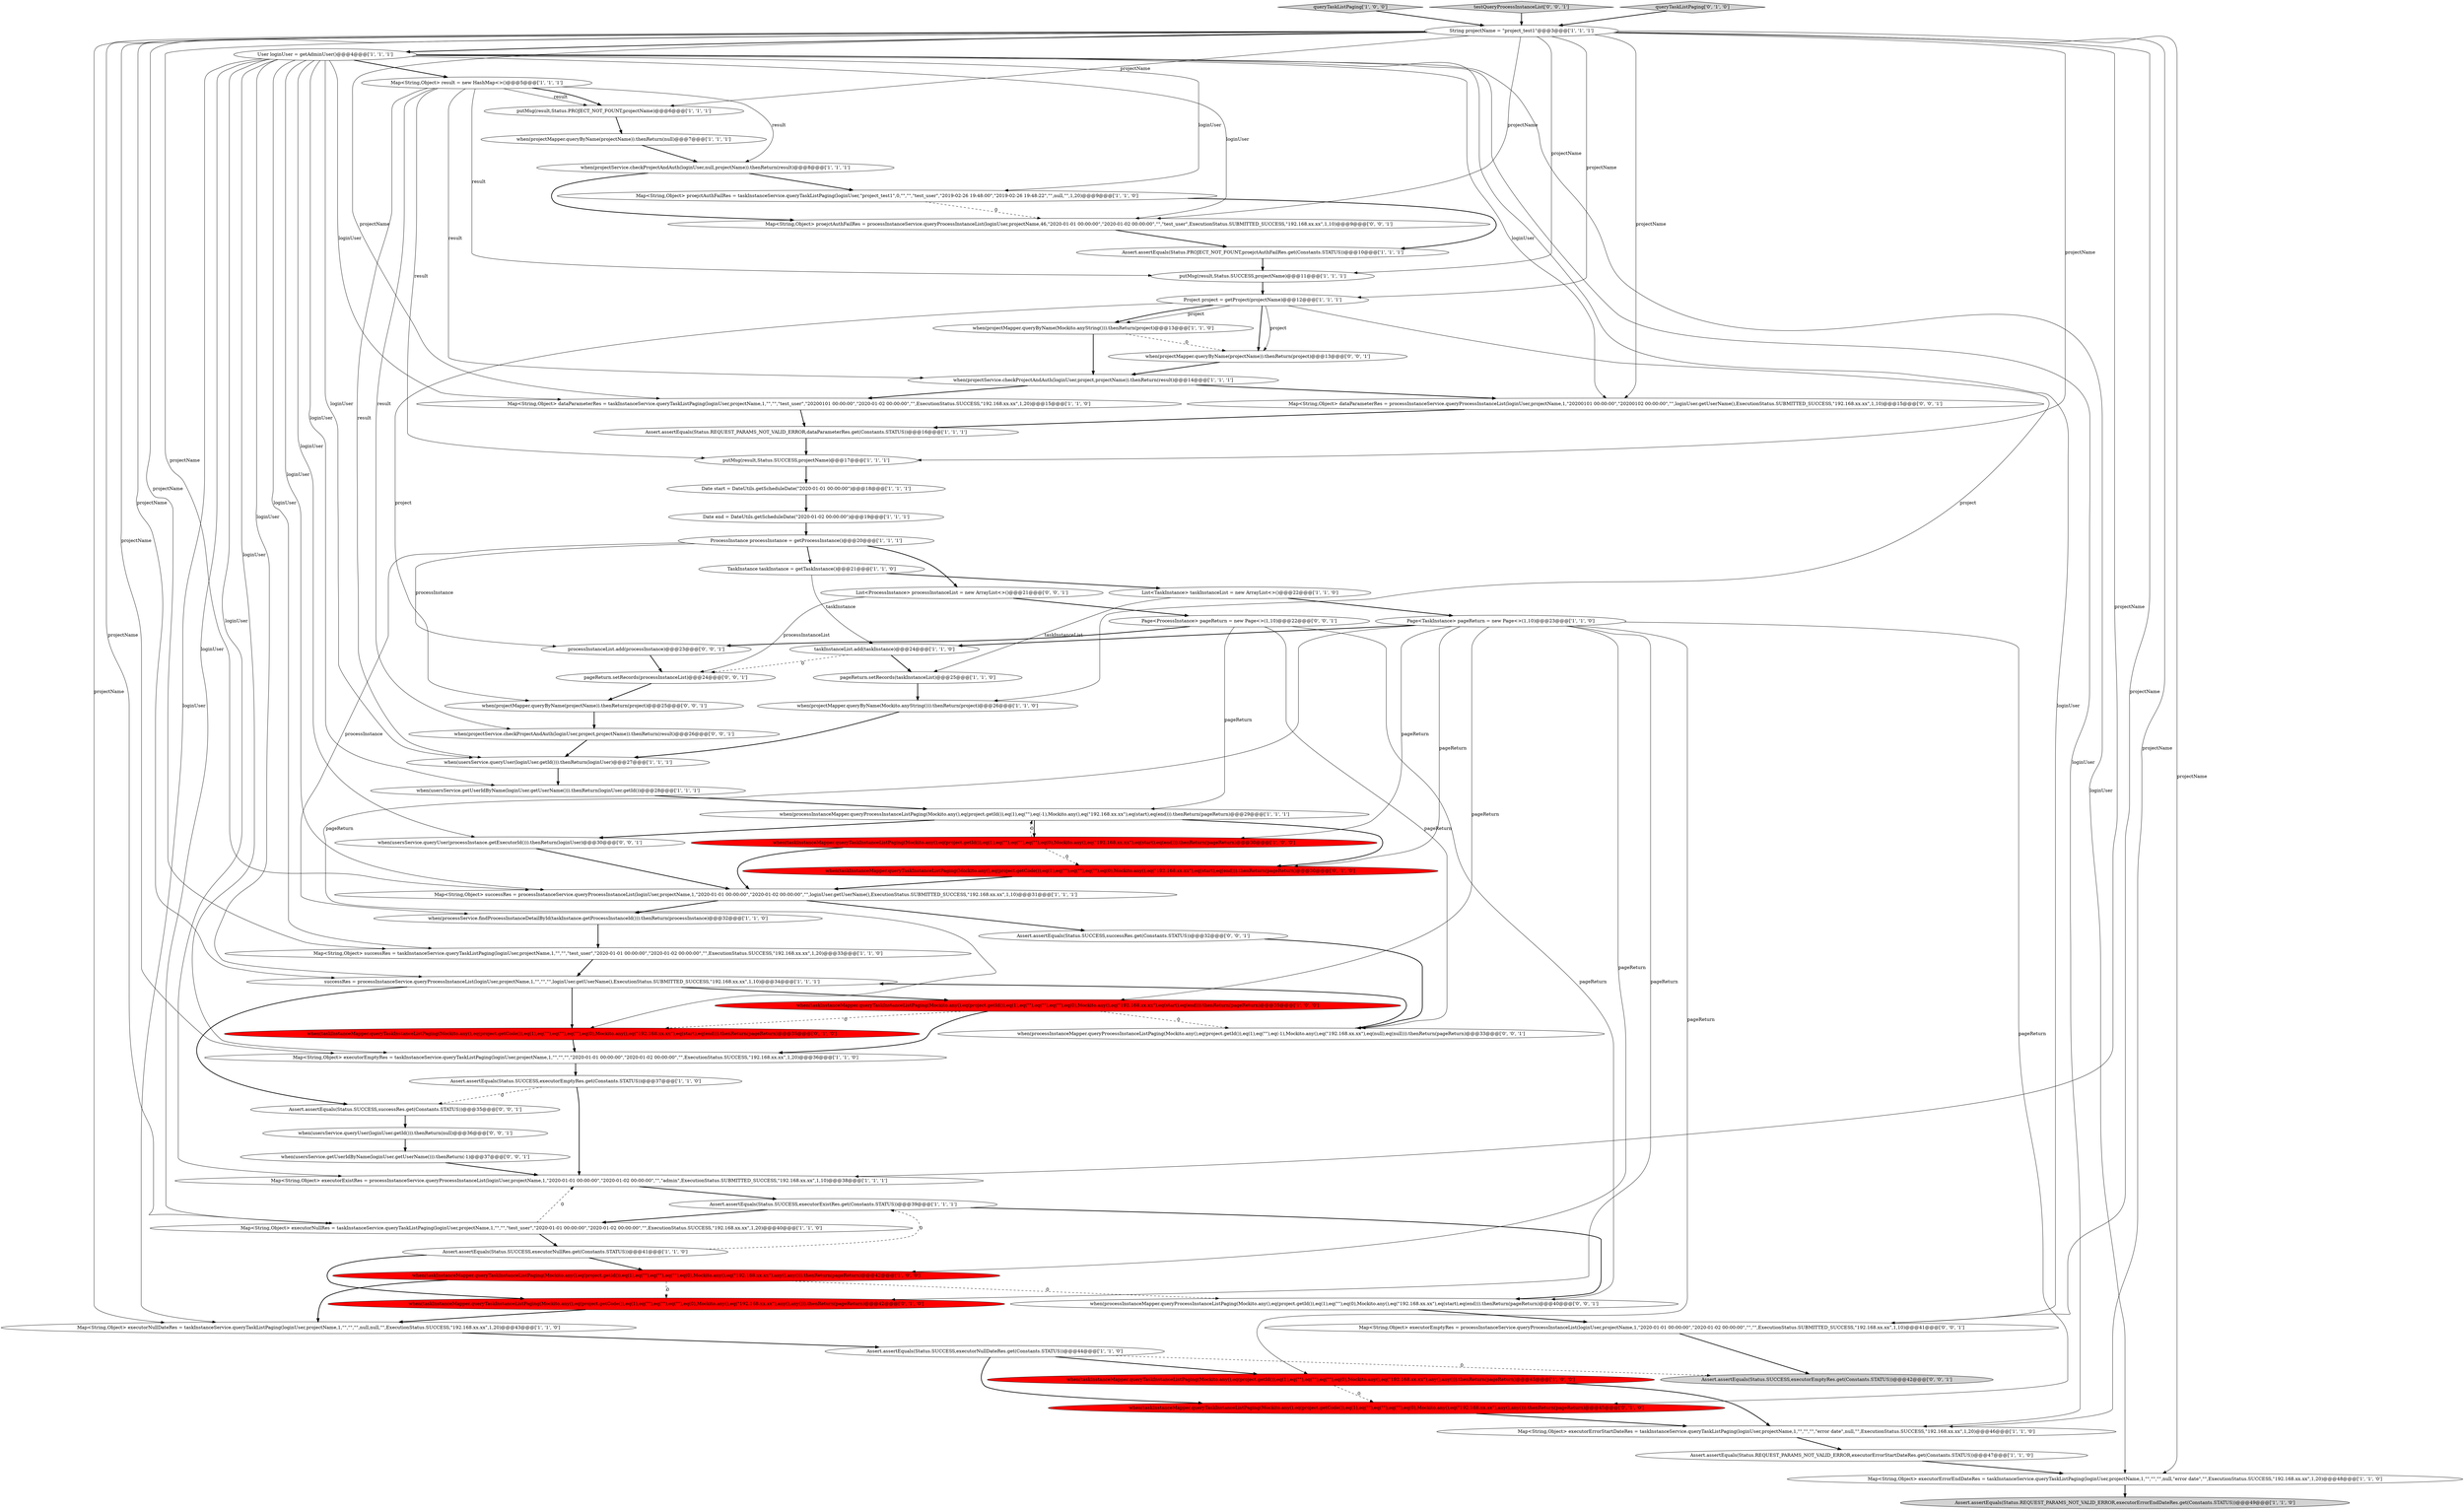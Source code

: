 digraph {
31 [style = filled, label = "when(projectMapper.queryByName(projectName)).thenReturn(null)@@@7@@@['1', '1', '1']", fillcolor = white, shape = ellipse image = "AAA0AAABBB1BBB"];
45 [style = filled, label = "Project project = getProject(projectName)@@@12@@@['1', '1', '1']", fillcolor = white, shape = ellipse image = "AAA0AAABBB1BBB"];
37 [style = filled, label = "Assert.assertEquals(Status.SUCCESS,executorEmptyRes.get(Constants.STATUS))@@@37@@@['1', '1', '0']", fillcolor = white, shape = ellipse image = "AAA0AAABBB1BBB"];
58 [style = filled, label = "when(usersService.getUserIdByName(loginUser.getUserName())).thenReturn(-1)@@@37@@@['0', '0', '1']", fillcolor = white, shape = ellipse image = "AAA0AAABBB3BBB"];
71 [style = filled, label = "List<ProcessInstance> processInstanceList = new ArrayList<>()@@@21@@@['0', '0', '1']", fillcolor = white, shape = ellipse image = "AAA0AAABBB3BBB"];
15 [style = filled, label = "String projectName = \"project_test1\"@@@3@@@['1', '1', '1']", fillcolor = white, shape = ellipse image = "AAA0AAABBB1BBB"];
41 [style = filled, label = "Map<String,Object> executorNullRes = taskInstanceService.queryTaskListPaging(loginUser,projectName,1,\"\",\"\",\"test_user\",\"2020-01-01 00:00:00\",\"2020-01-02 00:00:00\",\"\",ExecutionStatus.SUCCESS,\"192.168.xx.xx\",1,20)@@@40@@@['1', '1', '0']", fillcolor = white, shape = ellipse image = "AAA0AAABBB1BBB"];
46 [style = filled, label = "when(usersService.getUserIdByName(loginUser.getUserName())).thenReturn(loginUser.getId())@@@28@@@['1', '1', '1']", fillcolor = white, shape = ellipse image = "AAA0AAABBB1BBB"];
42 [style = filled, label = "Map<String,Object> executorNullDateRes = taskInstanceService.queryTaskListPaging(loginUser,projectName,1,\"\",\"\",\"\",null,null,\"\",ExecutionStatus.SUCCESS,\"192.168.xx.xx\",1,20)@@@43@@@['1', '1', '0']", fillcolor = white, shape = ellipse image = "AAA0AAABBB1BBB"];
12 [style = filled, label = "Map<String,Object> result = new HashMap<>()@@@5@@@['1', '1', '1']", fillcolor = white, shape = ellipse image = "AAA0AAABBB1BBB"];
49 [style = filled, label = "when(taskInstanceMapper.queryTaskInstanceListPaging(Mockito.any(),eq(project.getCode()),eq(1),eq(\"\"),eq(\"\"),eq(\"\"),eq(0),Mockito.any(),eq(\"192.168.xx.xx\"),any(),any())).thenReturn(pageReturn)@@@45@@@['0', '1', '0']", fillcolor = red, shape = ellipse image = "AAA1AAABBB2BBB"];
25 [style = filled, label = "when(taskInstanceMapper.queryTaskInstanceListPaging(Mockito.any(),eq(project.getId()),eq(1),eq(\"\"),eq(\"\"),eq(\"\"),eq(0),Mockito.any(),eq(\"192.168.xx.xx\"),any(),any())).thenReturn(pageReturn)@@@45@@@['1', '0', '0']", fillcolor = red, shape = ellipse image = "AAA1AAABBB1BBB"];
65 [style = filled, label = "when(processInstanceMapper.queryProcessInstanceListPaging(Mockito.any(),eq(project.getId()),eq(1),eq(\"\"),eq(0),Mockito.any(),eq(\"192.168.xx.xx\"),eq(start),eq(end))).thenReturn(pageReturn)@@@40@@@['0', '0', '1']", fillcolor = white, shape = ellipse image = "AAA0AAABBB3BBB"];
33 [style = filled, label = "Assert.assertEquals(Status.SUCCESS,executorExistRes.get(Constants.STATUS))@@@39@@@['1', '1', '1']", fillcolor = white, shape = ellipse image = "AAA0AAABBB1BBB"];
16 [style = filled, label = "Date start = DateUtils.getScheduleDate(\"2020-01-01 00:00:00\")@@@18@@@['1', '1', '1']", fillcolor = white, shape = ellipse image = "AAA0AAABBB1BBB"];
47 [style = filled, label = "Assert.assertEquals(Status.SUCCESS,executorNullRes.get(Constants.STATUS))@@@41@@@['1', '1', '0']", fillcolor = white, shape = ellipse image = "AAA0AAABBB1BBB"];
50 [style = filled, label = "when(taskInstanceMapper.queryTaskInstanceListPaging(Mockito.any(),eq(project.getCode()),eq(1),eq(\"\"),eq(\"\"),eq(\"\"),eq(0),Mockito.any(),eq(\"192.168.xx.xx\"),any(),any())).thenReturn(pageReturn)@@@42@@@['0', '1', '0']", fillcolor = red, shape = ellipse image = "AAA1AAABBB2BBB"];
2 [style = filled, label = "when(processService.findProcessInstanceDetailById(taskInstance.getProcessInstanceId())).thenReturn(processInstance)@@@32@@@['1', '1', '0']", fillcolor = white, shape = ellipse image = "AAA0AAABBB1BBB"];
51 [style = filled, label = "when(taskInstanceMapper.queryTaskInstanceListPaging(Mockito.any(),eq(project.getCode()),eq(1),eq(\"\"),eq(\"\"),eq(\"\"),eq(0),Mockito.any(),eq(\"192.168.xx.xx\"),eq(start),eq(end))).thenReturn(pageReturn)@@@35@@@['0', '1', '0']", fillcolor = red, shape = ellipse image = "AAA1AAABBB2BBB"];
57 [style = filled, label = "Map<String,Object> proejctAuthFailRes = processInstanceService.queryProcessInstanceList(loginUser,projectName,46,\"2020-01-01 00:00:00\",\"2020-01-02 00:00:00\",\"\",\"test_user\",ExecutionStatus.SUBMITTED_SUCCESS,\"192.168.xx.xx\",1,10)@@@9@@@['0', '0', '1']", fillcolor = white, shape = ellipse image = "AAA0AAABBB3BBB"];
17 [style = filled, label = "Assert.assertEquals(Status.REQUEST_PARAMS_NOT_VALID_ERROR,dataParameterRes.get(Constants.STATUS))@@@16@@@['1', '1', '1']", fillcolor = white, shape = ellipse image = "AAA0AAABBB1BBB"];
35 [style = filled, label = "TaskInstance taskInstance = getTaskInstance()@@@21@@@['1', '1', '0']", fillcolor = white, shape = ellipse image = "AAA0AAABBB1BBB"];
40 [style = filled, label = "putMsg(result,Status.SUCCESS,projectName)@@@17@@@['1', '1', '1']", fillcolor = white, shape = ellipse image = "AAA0AAABBB1BBB"];
23 [style = filled, label = "Date end = DateUtils.getScheduleDate(\"2020-01-02 00:00:00\")@@@19@@@['1', '1', '1']", fillcolor = white, shape = ellipse image = "AAA0AAABBB1BBB"];
13 [style = filled, label = "Map<String,Object> successRes = taskInstanceService.queryTaskListPaging(loginUser,projectName,1,\"\",\"\",\"test_user\",\"2020-01-01 00:00:00\",\"2020-01-02 00:00:00\",\"\",ExecutionStatus.SUCCESS,\"192.168.xx.xx\",1,20)@@@33@@@['1', '1', '0']", fillcolor = white, shape = ellipse image = "AAA0AAABBB1BBB"];
26 [style = filled, label = "Map<String,Object> executorExistRes = processInstanceService.queryProcessInstanceList(loginUser,projectName,1,\"2020-01-01 00:00:00\",\"2020-01-02 00:00:00\",\"\",\"admin\",ExecutionStatus.SUBMITTED_SUCCESS,\"192.168.xx.xx\",1,10)@@@38@@@['1', '1', '1']", fillcolor = white, shape = ellipse image = "AAA0AAABBB1BBB"];
66 [style = filled, label = "when(usersService.queryUser(loginUser.getId())).thenReturn(null)@@@36@@@['0', '0', '1']", fillcolor = white, shape = ellipse image = "AAA0AAABBB3BBB"];
69 [style = filled, label = "Map<String,Object> executorEmptyRes = processInstanceService.queryProcessInstanceList(loginUser,projectName,1,\"2020-01-01 00:00:00\",\"2020-01-02 00:00:00\",\"\",\"\",ExecutionStatus.SUBMITTED_SUCCESS,\"192.168.xx.xx\",1,10)@@@41@@@['0', '0', '1']", fillcolor = white, shape = ellipse image = "AAA0AAABBB3BBB"];
38 [style = filled, label = "User loginUser = getAdminUser()@@@4@@@['1', '1', '1']", fillcolor = white, shape = ellipse image = "AAA0AAABBB1BBB"];
55 [style = filled, label = "pageReturn.setRecords(processInstanceList)@@@24@@@['0', '0', '1']", fillcolor = white, shape = ellipse image = "AAA0AAABBB3BBB"];
43 [style = filled, label = "when(processInstanceMapper.queryProcessInstanceListPaging(Mockito.any(),eq(project.getId()),eq(1),eq(\"\"),eq(-1),Mockito.any(),eq(\"192.168.xx.xx\"),eq(start),eq(end))).thenReturn(pageReturn)@@@29@@@['1', '1', '1']", fillcolor = white, shape = ellipse image = "AAA0AAABBB1BBB"];
9 [style = filled, label = "when(projectMapper.queryByName(Mockito.anyString())).thenReturn(project)@@@13@@@['1', '1', '0']", fillcolor = white, shape = ellipse image = "AAA0AAABBB1BBB"];
63 [style = filled, label = "Assert.assertEquals(Status.SUCCESS,successRes.get(Constants.STATUS))@@@35@@@['0', '0', '1']", fillcolor = white, shape = ellipse image = "AAA0AAABBB3BBB"];
19 [style = filled, label = "queryTaskListPaging['1', '0', '0']", fillcolor = lightgray, shape = diamond image = "AAA0AAABBB1BBB"];
7 [style = filled, label = "Assert.assertEquals(Status.SUCCESS,executorNullDateRes.get(Constants.STATUS))@@@44@@@['1', '1', '0']", fillcolor = white, shape = ellipse image = "AAA0AAABBB1BBB"];
64 [style = filled, label = "when(projectMapper.queryByName(projectName)).thenReturn(project)@@@25@@@['0', '0', '1']", fillcolor = white, shape = ellipse image = "AAA0AAABBB3BBB"];
54 [style = filled, label = "Map<String,Object> dataParameterRes = processInstanceService.queryProcessInstanceList(loginUser,projectName,1,\"20200101 00:00:00\",\"20200102 00:00:00\",\"\",loginUser.getUserName(),ExecutionStatus.SUBMITTED_SUCCESS,\"192.168.xx.xx\",1,10)@@@15@@@['0', '0', '1']", fillcolor = white, shape = ellipse image = "AAA0AAABBB3BBB"];
6 [style = filled, label = "Map<String,Object> successRes = processInstanceService.queryProcessInstanceList(loginUser,projectName,1,\"2020-01-01 00:00:00\",\"2020-01-02 00:00:00\",\"\",loginUser.getUserName(),ExecutionStatus.SUBMITTED_SUCCESS,\"192.168.xx.xx\",1,10)@@@31@@@['1', '1', '1']", fillcolor = white, shape = ellipse image = "AAA0AAABBB1BBB"];
22 [style = filled, label = "when(taskInstanceMapper.queryTaskInstanceListPaging(Mockito.any(),eq(project.getId()),eq(1),eq(\"\"),eq(\"\"),eq(\"\"),eq(0),Mockito.any(),eq(\"192.168.xx.xx\"),eq(start),eq(end))).thenReturn(pageReturn)@@@30@@@['1', '0', '0']", fillcolor = red, shape = ellipse image = "AAA1AAABBB1BBB"];
27 [style = filled, label = "pageReturn.setRecords(taskInstanceList)@@@25@@@['1', '1', '0']", fillcolor = white, shape = ellipse image = "AAA0AAABBB1BBB"];
28 [style = filled, label = "when(usersService.queryUser(loginUser.getId())).thenReturn(loginUser)@@@27@@@['1', '1', '1']", fillcolor = white, shape = ellipse image = "AAA0AAABBB1BBB"];
56 [style = filled, label = "when(usersService.queryUser(processInstance.getExecutorId())).thenReturn(loginUser)@@@30@@@['0', '0', '1']", fillcolor = white, shape = ellipse image = "AAA0AAABBB3BBB"];
4 [style = filled, label = "when(taskInstanceMapper.queryTaskInstanceListPaging(Mockito.any(),eq(project.getId()),eq(1),eq(\"\"),eq(\"\"),eq(\"\"),eq(0),Mockito.any(),eq(\"192.168.xx.xx\"),eq(start),eq(end))).thenReturn(pageReturn)@@@35@@@['1', '0', '0']", fillcolor = red, shape = ellipse image = "AAA1AAABBB1BBB"];
0 [style = filled, label = "taskInstanceList.add(taskInstance)@@@24@@@['1', '1', '0']", fillcolor = white, shape = ellipse image = "AAA0AAABBB1BBB"];
10 [style = filled, label = "Assert.assertEquals(Status.REQUEST_PARAMS_NOT_VALID_ERROR,executorErrorEndDateRes.get(Constants.STATUS))@@@49@@@['1', '1', '0']", fillcolor = lightgray, shape = ellipse image = "AAA0AAABBB1BBB"];
29 [style = filled, label = "successRes = processInstanceService.queryProcessInstanceList(loginUser,projectName,1,\"\",\"\",\"\",loginUser.getUserName(),ExecutionStatus.SUBMITTED_SUCCESS,\"192.168.xx.xx\",1,10)@@@34@@@['1', '1', '1']", fillcolor = white, shape = ellipse image = "AAA0AAABBB1BBB"];
60 [style = filled, label = "when(projectService.checkProjectAndAuth(loginUser,project,projectName)).thenReturn(result)@@@26@@@['0', '0', '1']", fillcolor = white, shape = ellipse image = "AAA0AAABBB3BBB"];
68 [style = filled, label = "processInstanceList.add(processInstance)@@@23@@@['0', '0', '1']", fillcolor = white, shape = ellipse image = "AAA0AAABBB3BBB"];
53 [style = filled, label = "Page<ProcessInstance> pageReturn = new Page<>(1,10)@@@22@@@['0', '0', '1']", fillcolor = white, shape = ellipse image = "AAA0AAABBB3BBB"];
67 [style = filled, label = "when(projectMapper.queryByName(projectName)).thenReturn(project)@@@13@@@['0', '0', '1']", fillcolor = white, shape = ellipse image = "AAA0AAABBB3BBB"];
70 [style = filled, label = "Assert.assertEquals(Status.SUCCESS,successRes.get(Constants.STATUS))@@@32@@@['0', '0', '1']", fillcolor = white, shape = ellipse image = "AAA0AAABBB3BBB"];
20 [style = filled, label = "Map<String,Object> proejctAuthFailRes = taskInstanceService.queryTaskListPaging(loginUser,\"project_test1\",0,\"\",\"\",\"test_user\",\"2019-02-26 19:48:00\",\"2019-02-26 19:48:22\",\"\",null,\"\",1,20)@@@9@@@['1', '1', '0']", fillcolor = white, shape = ellipse image = "AAA0AAABBB1BBB"];
59 [style = filled, label = "when(processInstanceMapper.queryProcessInstanceListPaging(Mockito.any(),eq(project.getId()),eq(1),eq(\"\"),eq(-1),Mockito.any(),eq(\"192.168.xx.xx\"),eq(null),eq(null))).thenReturn(pageReturn)@@@33@@@['0', '0', '1']", fillcolor = white, shape = ellipse image = "AAA0AAABBB3BBB"];
44 [style = filled, label = "Map<String,Object> executorErrorEndDateRes = taskInstanceService.queryTaskListPaging(loginUser,projectName,1,\"\",\"\",\"\",null,\"error date\",\"\",ExecutionStatus.SUCCESS,\"192.168.xx.xx\",1,20)@@@48@@@['1', '1', '0']", fillcolor = white, shape = ellipse image = "AAA0AAABBB1BBB"];
61 [style = filled, label = "Assert.assertEquals(Status.SUCCESS,executorEmptyRes.get(Constants.STATUS))@@@42@@@['0', '0', '1']", fillcolor = lightgray, shape = ellipse image = "AAA0AAABBB3BBB"];
8 [style = filled, label = "Assert.assertEquals(Status.PROJECT_NOT_FOUNT,proejctAuthFailRes.get(Constants.STATUS))@@@10@@@['1', '1', '1']", fillcolor = white, shape = ellipse image = "AAA0AAABBB1BBB"];
1 [style = filled, label = "Map<String,Object> executorErrorStartDateRes = taskInstanceService.queryTaskListPaging(loginUser,projectName,1,\"\",\"\",\"\",\"error date\",null,\"\",ExecutionStatus.SUCCESS,\"192.168.xx.xx\",1,20)@@@46@@@['1', '1', '0']", fillcolor = white, shape = ellipse image = "AAA0AAABBB1BBB"];
62 [style = filled, label = "testQueryProcessInstanceList['0', '0', '1']", fillcolor = lightgray, shape = diamond image = "AAA0AAABBB3BBB"];
21 [style = filled, label = "List<TaskInstance> taskInstanceList = new ArrayList<>()@@@22@@@['1', '1', '0']", fillcolor = white, shape = ellipse image = "AAA0AAABBB1BBB"];
11 [style = filled, label = "Page<TaskInstance> pageReturn = new Page<>(1,10)@@@23@@@['1', '1', '0']", fillcolor = white, shape = ellipse image = "AAA0AAABBB1BBB"];
30 [style = filled, label = "Assert.assertEquals(Status.REQUEST_PARAMS_NOT_VALID_ERROR,executorErrorStartDateRes.get(Constants.STATUS))@@@47@@@['1', '1', '0']", fillcolor = white, shape = ellipse image = "AAA0AAABBB1BBB"];
14 [style = filled, label = "Map<String,Object> executorEmptyRes = taskInstanceService.queryTaskListPaging(loginUser,projectName,1,\"\",\"\",\"\",\"2020-01-01 00:00:00\",\"2020-01-02 00:00:00\",\"\",ExecutionStatus.SUCCESS,\"192.168.xx.xx\",1,20)@@@36@@@['1', '1', '0']", fillcolor = white, shape = ellipse image = "AAA0AAABBB1BBB"];
32 [style = filled, label = "when(taskInstanceMapper.queryTaskInstanceListPaging(Mockito.any(),eq(project.getId()),eq(1),eq(\"\"),eq(\"\"),eq(\"\"),eq(0),Mockito.any(),eq(\"192.168.xx.xx\"),any(),any())).thenReturn(pageReturn)@@@42@@@['1', '0', '0']", fillcolor = red, shape = ellipse image = "AAA1AAABBB1BBB"];
36 [style = filled, label = "Map<String,Object> dataParameterRes = taskInstanceService.queryTaskListPaging(loginUser,projectName,1,\"\",\"\",\"test_user\",\"20200101 00:00:00\",\"2020-01-02 00:00:00\",\"\",ExecutionStatus.SUCCESS,\"192.168.xx.xx\",1,20)@@@15@@@['1', '1', '0']", fillcolor = white, shape = ellipse image = "AAA0AAABBB1BBB"];
48 [style = filled, label = "queryTaskListPaging['0', '1', '0']", fillcolor = lightgray, shape = diamond image = "AAA0AAABBB2BBB"];
24 [style = filled, label = "ProcessInstance processInstance = getProcessInstance()@@@20@@@['1', '1', '1']", fillcolor = white, shape = ellipse image = "AAA0AAABBB1BBB"];
18 [style = filled, label = "when(projectService.checkProjectAndAuth(loginUser,null,projectName)).thenReturn(result)@@@8@@@['1', '1', '1']", fillcolor = white, shape = ellipse image = "AAA0AAABBB1BBB"];
5 [style = filled, label = "when(projectService.checkProjectAndAuth(loginUser,project,projectName)).thenReturn(result)@@@14@@@['1', '1', '1']", fillcolor = white, shape = ellipse image = "AAA0AAABBB1BBB"];
52 [style = filled, label = "when(taskInstanceMapper.queryTaskInstanceListPaging(Mockito.any(),eq(project.getCode()),eq(1),eq(\"\"),eq(\"\"),eq(\"\"),eq(0),Mockito.any(),eq(\"192.168.xx.xx\"),eq(start),eq(end))).thenReturn(pageReturn)@@@30@@@['0', '1', '0']", fillcolor = red, shape = ellipse image = "AAA1AAABBB2BBB"];
39 [style = filled, label = "when(projectMapper.queryByName(Mockito.anyString())).thenReturn(project)@@@26@@@['1', '1', '0']", fillcolor = white, shape = ellipse image = "AAA0AAABBB1BBB"];
3 [style = filled, label = "putMsg(result,Status.SUCCESS,projectName)@@@11@@@['1', '1', '1']", fillcolor = white, shape = ellipse image = "AAA0AAABBB1BBB"];
34 [style = filled, label = "putMsg(result,Status.PROJECT_NOT_FOUNT,projectName)@@@6@@@['1', '1', '1']", fillcolor = white, shape = ellipse image = "AAA0AAABBB1BBB"];
15->40 [style = solid, label="projectName"];
11->22 [style = solid, label="pageReturn"];
15->69 [style = solid, label="projectName"];
4->51 [style = dashed, label="0"];
25->1 [style = bold, label=""];
6->70 [style = bold, label=""];
71->55 [style = solid, label="processInstanceList"];
11->25 [style = solid, label="pageReturn"];
15->26 [style = solid, label="projectName"];
57->8 [style = bold, label=""];
38->12 [style = bold, label=""];
53->65 [style = solid, label="pageReturn"];
12->5 [style = solid, label="result"];
1->30 [style = bold, label=""];
22->52 [style = dashed, label="0"];
7->49 [style = bold, label=""];
63->66 [style = bold, label=""];
15->41 [style = solid, label="projectName"];
9->67 [style = dashed, label="0"];
40->16 [style = bold, label=""];
38->20 [style = solid, label="loginUser"];
11->51 [style = solid, label="pageReturn"];
15->42 [style = solid, label="projectName"];
0->55 [style = dashed, label="0"];
29->63 [style = bold, label=""];
65->69 [style = bold, label=""];
9->5 [style = bold, label=""];
38->41 [style = solid, label="loginUser"];
24->2 [style = solid, label="processInstance"];
38->14 [style = solid, label="loginUser"];
36->17 [style = bold, label=""];
19->15 [style = bold, label=""];
55->64 [style = bold, label=""];
15->3 [style = solid, label="projectName"];
5->36 [style = bold, label=""];
64->60 [style = bold, label=""];
29->51 [style = bold, label=""];
38->29 [style = solid, label="loginUser"];
14->37 [style = bold, label=""];
38->44 [style = solid, label="loginUser"];
15->38 [style = bold, label=""];
12->34 [style = solid, label="result"];
15->57 [style = solid, label="projectName"];
37->26 [style = bold, label=""];
22->43 [style = dashed, label="0"];
11->49 [style = solid, label="pageReturn"];
54->17 [style = bold, label=""];
15->6 [style = solid, label="projectName"];
53->59 [style = solid, label="pageReturn"];
34->31 [style = bold, label=""];
33->41 [style = bold, label=""];
45->67 [style = solid, label="project"];
35->21 [style = bold, label=""];
15->13 [style = solid, label="projectName"];
6->2 [style = bold, label=""];
45->64 [style = solid, label="project"];
11->52 [style = solid, label="pageReturn"];
18->20 [style = bold, label=""];
20->8 [style = bold, label=""];
51->14 [style = bold, label=""];
70->59 [style = bold, label=""];
38->42 [style = solid, label="loginUser"];
49->1 [style = bold, label=""];
12->18 [style = solid, label="result"];
21->11 [style = bold, label=""];
20->57 [style = dashed, label="0"];
43->22 [style = bold, label=""];
53->68 [style = bold, label=""];
38->54 [style = solid, label="loginUser"];
45->9 [style = solid, label="project"];
42->7 [style = bold, label=""];
38->1 [style = solid, label="loginUser"];
4->59 [style = dashed, label="0"];
33->65 [style = bold, label=""];
15->54 [style = solid, label="projectName"];
32->42 [style = bold, label=""];
35->0 [style = solid, label="taskInstance"];
30->44 [style = bold, label=""];
22->6 [style = bold, label=""];
46->43 [style = bold, label=""];
38->13 [style = solid, label="loginUser"];
12->28 [style = solid, label="result"];
56->6 [style = bold, label=""];
4->14 [style = bold, label=""];
24->71 [style = bold, label=""];
53->43 [style = solid, label="pageReturn"];
41->26 [style = dashed, label="0"];
3->45 [style = bold, label=""];
15->14 [style = solid, label="projectName"];
8->3 [style = bold, label=""];
17->40 [style = bold, label=""];
45->39 [style = solid, label="project"];
16->23 [style = bold, label=""];
25->49 [style = dashed, label="0"];
38->6 [style = solid, label="loginUser"];
71->53 [style = bold, label=""];
47->50 [style = bold, label=""];
38->46 [style = solid, label="loginUser"];
66->58 [style = bold, label=""];
11->50 [style = solid, label="pageReturn"];
27->39 [style = bold, label=""];
47->32 [style = bold, label=""];
50->42 [style = bold, label=""];
32->50 [style = dashed, label="0"];
18->57 [style = bold, label=""];
60->28 [style = bold, label=""];
52->6 [style = bold, label=""];
12->3 [style = solid, label="result"];
41->47 [style = bold, label=""];
58->26 [style = bold, label=""];
62->15 [style = bold, label=""];
45->9 [style = bold, label=""];
7->61 [style = dashed, label="0"];
15->36 [style = solid, label="projectName"];
5->54 [style = bold, label=""];
11->32 [style = solid, label="pageReturn"];
24->68 [style = solid, label="processInstance"];
29->4 [style = bold, label=""];
12->40 [style = solid, label="result"];
38->69 [style = solid, label="loginUser"];
38->28 [style = solid, label="loginUser"];
24->35 [style = bold, label=""];
0->27 [style = bold, label=""];
21->27 [style = solid, label="taskInstanceList"];
44->10 [style = bold, label=""];
38->56 [style = solid, label="loginUser"];
15->45 [style = solid, label="projectName"];
47->33 [style = dashed, label="0"];
31->18 [style = bold, label=""];
12->34 [style = bold, label=""];
45->67 [style = bold, label=""];
43->52 [style = bold, label=""];
32->65 [style = dashed, label="0"];
37->63 [style = dashed, label="0"];
39->28 [style = bold, label=""];
69->61 [style = bold, label=""];
2->13 [style = bold, label=""];
13->29 [style = bold, label=""];
23->24 [style = bold, label=""];
11->0 [style = bold, label=""];
28->46 [style = bold, label=""];
59->29 [style = bold, label=""];
38->57 [style = solid, label="loginUser"];
38->36 [style = solid, label="loginUser"];
68->55 [style = bold, label=""];
48->15 [style = bold, label=""];
67->5 [style = bold, label=""];
15->34 [style = solid, label="projectName"];
38->26 [style = solid, label="loginUser"];
7->25 [style = bold, label=""];
15->1 [style = solid, label="projectName"];
12->60 [style = solid, label="result"];
26->33 [style = bold, label=""];
15->44 [style = solid, label="projectName"];
43->56 [style = bold, label=""];
11->4 [style = solid, label="pageReturn"];
15->29 [style = solid, label="projectName"];
}
